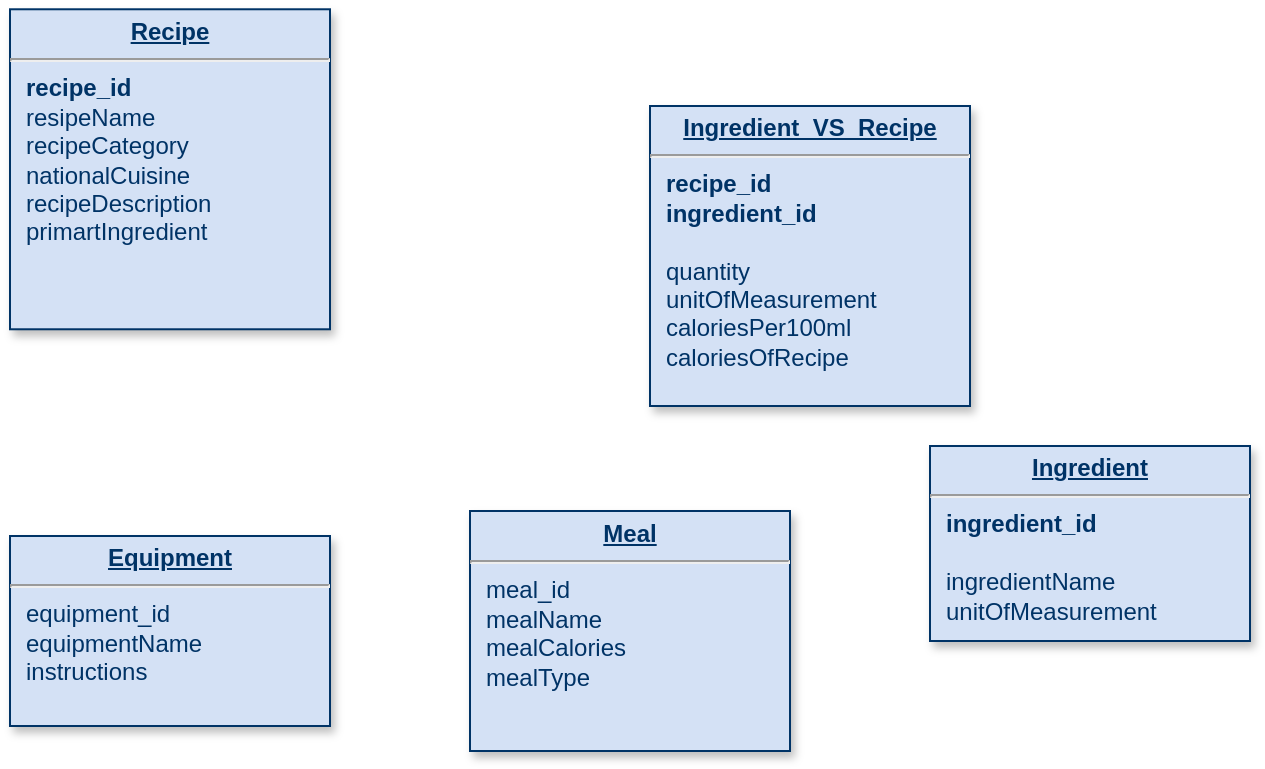 <mxfile version="24.2.0" type="github">
  <diagram name="Page-1" id="efa7a0a1-bf9b-a30e-e6df-94a7791c09e9">
    <mxGraphModel dx="1207" dy="540" grid="1" gridSize="10" guides="1" tooltips="1" connect="1" arrows="1" fold="1" page="1" pageScale="1" pageWidth="826" pageHeight="1169" background="none" math="0" shadow="0">
      <root>
        <mxCell id="0" />
        <mxCell id="1" parent="0" />
        <mxCell id="19" value="&lt;p style=&quot;margin: 0px; margin-top: 4px; text-align: center; text-decoration: underline;&quot;&gt;&lt;b&gt;Meal&lt;/b&gt;&lt;/p&gt;&lt;hr&gt;&lt;p style=&quot;margin: 0px; margin-left: 8px;&quot;&gt;meal_id&lt;br&gt;mealName&lt;/p&gt;&lt;p style=&quot;margin: 0px; margin-left: 8px;&quot;&gt;mealCalories&lt;/p&gt;&lt;p style=&quot;margin: 0px; margin-left: 8px;&quot;&gt;mealType&lt;/p&gt;" style="verticalAlign=top;align=left;overflow=fill;fontSize=12;fontFamily=Helvetica;html=1;strokeColor=#003366;shadow=1;fillColor=#D4E1F5;fontColor=#003366" parent="1" vertex="1">
          <mxGeometry x="270.0" y="272.5" width="160" height="120" as="geometry" />
        </mxCell>
        <mxCell id="20" value="&lt;p style=&quot;margin: 4px 0px 0px; text-align: center;&quot;&gt;&lt;b style=&quot;text-decoration-line: underline;&quot;&gt;In&lt;/b&gt;&lt;span style=&quot;background-color: initial; text-align: left;&quot;&gt;&lt;b&gt;&lt;u&gt;gredient&lt;/u&gt;&lt;/b&gt;&lt;/span&gt;&lt;/p&gt;&lt;hr&gt;&lt;p style=&quot;margin: 0px; margin-left: 8px;&quot;&gt;&lt;b&gt;ingredient_id&lt;/b&gt;&lt;/p&gt;&lt;p style=&quot;margin: 0px; margin-left: 8px;&quot;&gt;&lt;br&gt;&lt;/p&gt;&lt;p style=&quot;margin: 0px; margin-left: 8px;&quot;&gt;ingredientName&amp;nbsp;&lt;/p&gt;&lt;p style=&quot;margin: 0px; margin-left: 8px;&quot;&gt;unitOfMeasurement&lt;/p&gt;" style="verticalAlign=top;align=left;overflow=fill;fontSize=12;fontFamily=Helvetica;html=1;strokeColor=#003366;shadow=1;fillColor=#D4E1F5;fontColor=#003366" parent="1" vertex="1">
          <mxGeometry x="500" y="240" width="160" height="97.5" as="geometry" />
        </mxCell>
        <mxCell id="21" value="&lt;p style=&quot;margin: 0px; margin-top: 4px; text-align: center; text-decoration: underline;&quot;&gt;&lt;b&gt;Equipment&lt;/b&gt;&lt;/p&gt;&lt;hr&gt;&lt;p style=&quot;margin: 0px; margin-left: 8px;&quot;&gt;equipment_id&lt;/p&gt;&lt;p style=&quot;margin: 0px; margin-left: 8px;&quot;&gt;equipmentName&amp;nbsp;&lt;/p&gt;&lt;p style=&quot;margin: 0px; margin-left: 8px;&quot;&gt;instructions&lt;/p&gt;" style="verticalAlign=top;align=left;overflow=fill;fontSize=12;fontFamily=Helvetica;html=1;strokeColor=#003366;shadow=1;fillColor=#D4E1F5;fontColor=#003366" parent="1" vertex="1">
          <mxGeometry x="40" y="285" width="160" height="95" as="geometry" />
        </mxCell>
        <mxCell id="24" value="&lt;p style=&quot;margin: 0px; margin-top: 4px; text-align: center; text-decoration: underline;&quot;&gt;&lt;b&gt;Ingredient_VS_Recipe&lt;/b&gt;&lt;/p&gt;&lt;hr&gt;&lt;p style=&quot;margin: 0px; margin-left: 8px;&quot;&gt;&lt;b&gt;recipe_id&lt;/b&gt;&lt;/p&gt;&lt;p style=&quot;margin: 0px; margin-left: 8px;&quot;&gt;&lt;b&gt;ingredient_id&lt;/b&gt;&lt;/p&gt;&lt;p style=&quot;margin: 0px; margin-left: 8px;&quot;&gt;&lt;br&gt;&lt;/p&gt;&lt;p style=&quot;margin: 0px; margin-left: 8px;&quot;&gt;quantity&amp;nbsp;&lt;/p&gt;&lt;p style=&quot;margin: 0px; margin-left: 8px;&quot;&gt;unitOfMeasurement&lt;/p&gt;&lt;p style=&quot;margin: 0px; margin-left: 8px;&quot;&gt;caloriesPer100ml&lt;/p&gt;&lt;p style=&quot;margin: 0px; margin-left: 8px;&quot;&gt;caloriesOfRecipe&lt;/p&gt;" style="verticalAlign=top;align=left;overflow=fill;fontSize=12;fontFamily=Helvetica;html=1;strokeColor=#003366;shadow=1;fillColor=#D4E1F5;fontColor=#003366" parent="1" vertex="1">
          <mxGeometry x="360.0" y="70.0" width="160" height="150" as="geometry" />
        </mxCell>
        <mxCell id="25" value="&lt;p style=&quot;margin: 0px; margin-top: 4px; text-align: center; text-decoration: underline;&quot;&gt;&lt;b&gt;Recipe&lt;/b&gt;&lt;/p&gt;&lt;hr&gt;&lt;p style=&quot;margin: 0px; margin-left: 8px;&quot;&gt;&lt;b&gt;recipe_id&lt;/b&gt;&lt;/p&gt;&lt;p style=&quot;margin: 0px; margin-left: 8px;&quot;&gt;resipeName&lt;/p&gt;&lt;p style=&quot;margin: 0px; margin-left: 8px;&quot;&gt;recipeCategory&lt;/p&gt;&lt;p style=&quot;margin: 0px; margin-left: 8px;&quot;&gt;nationalCuisine&lt;/p&gt;&lt;p style=&quot;margin: 0px; margin-left: 8px;&quot;&gt;recipeDescription&lt;/p&gt;&lt;p style=&quot;margin: 0px; margin-left: 8px;&quot;&gt;primartIngredient&lt;/p&gt;" style="verticalAlign=top;align=left;overflow=fill;fontSize=12;fontFamily=Helvetica;html=1;strokeColor=#003366;shadow=1;fillColor=#D4E1F5;fontColor=#003366" parent="1" vertex="1">
          <mxGeometry x="40.0" y="21.64" width="160" height="160" as="geometry" />
        </mxCell>
      </root>
    </mxGraphModel>
  </diagram>
</mxfile>
